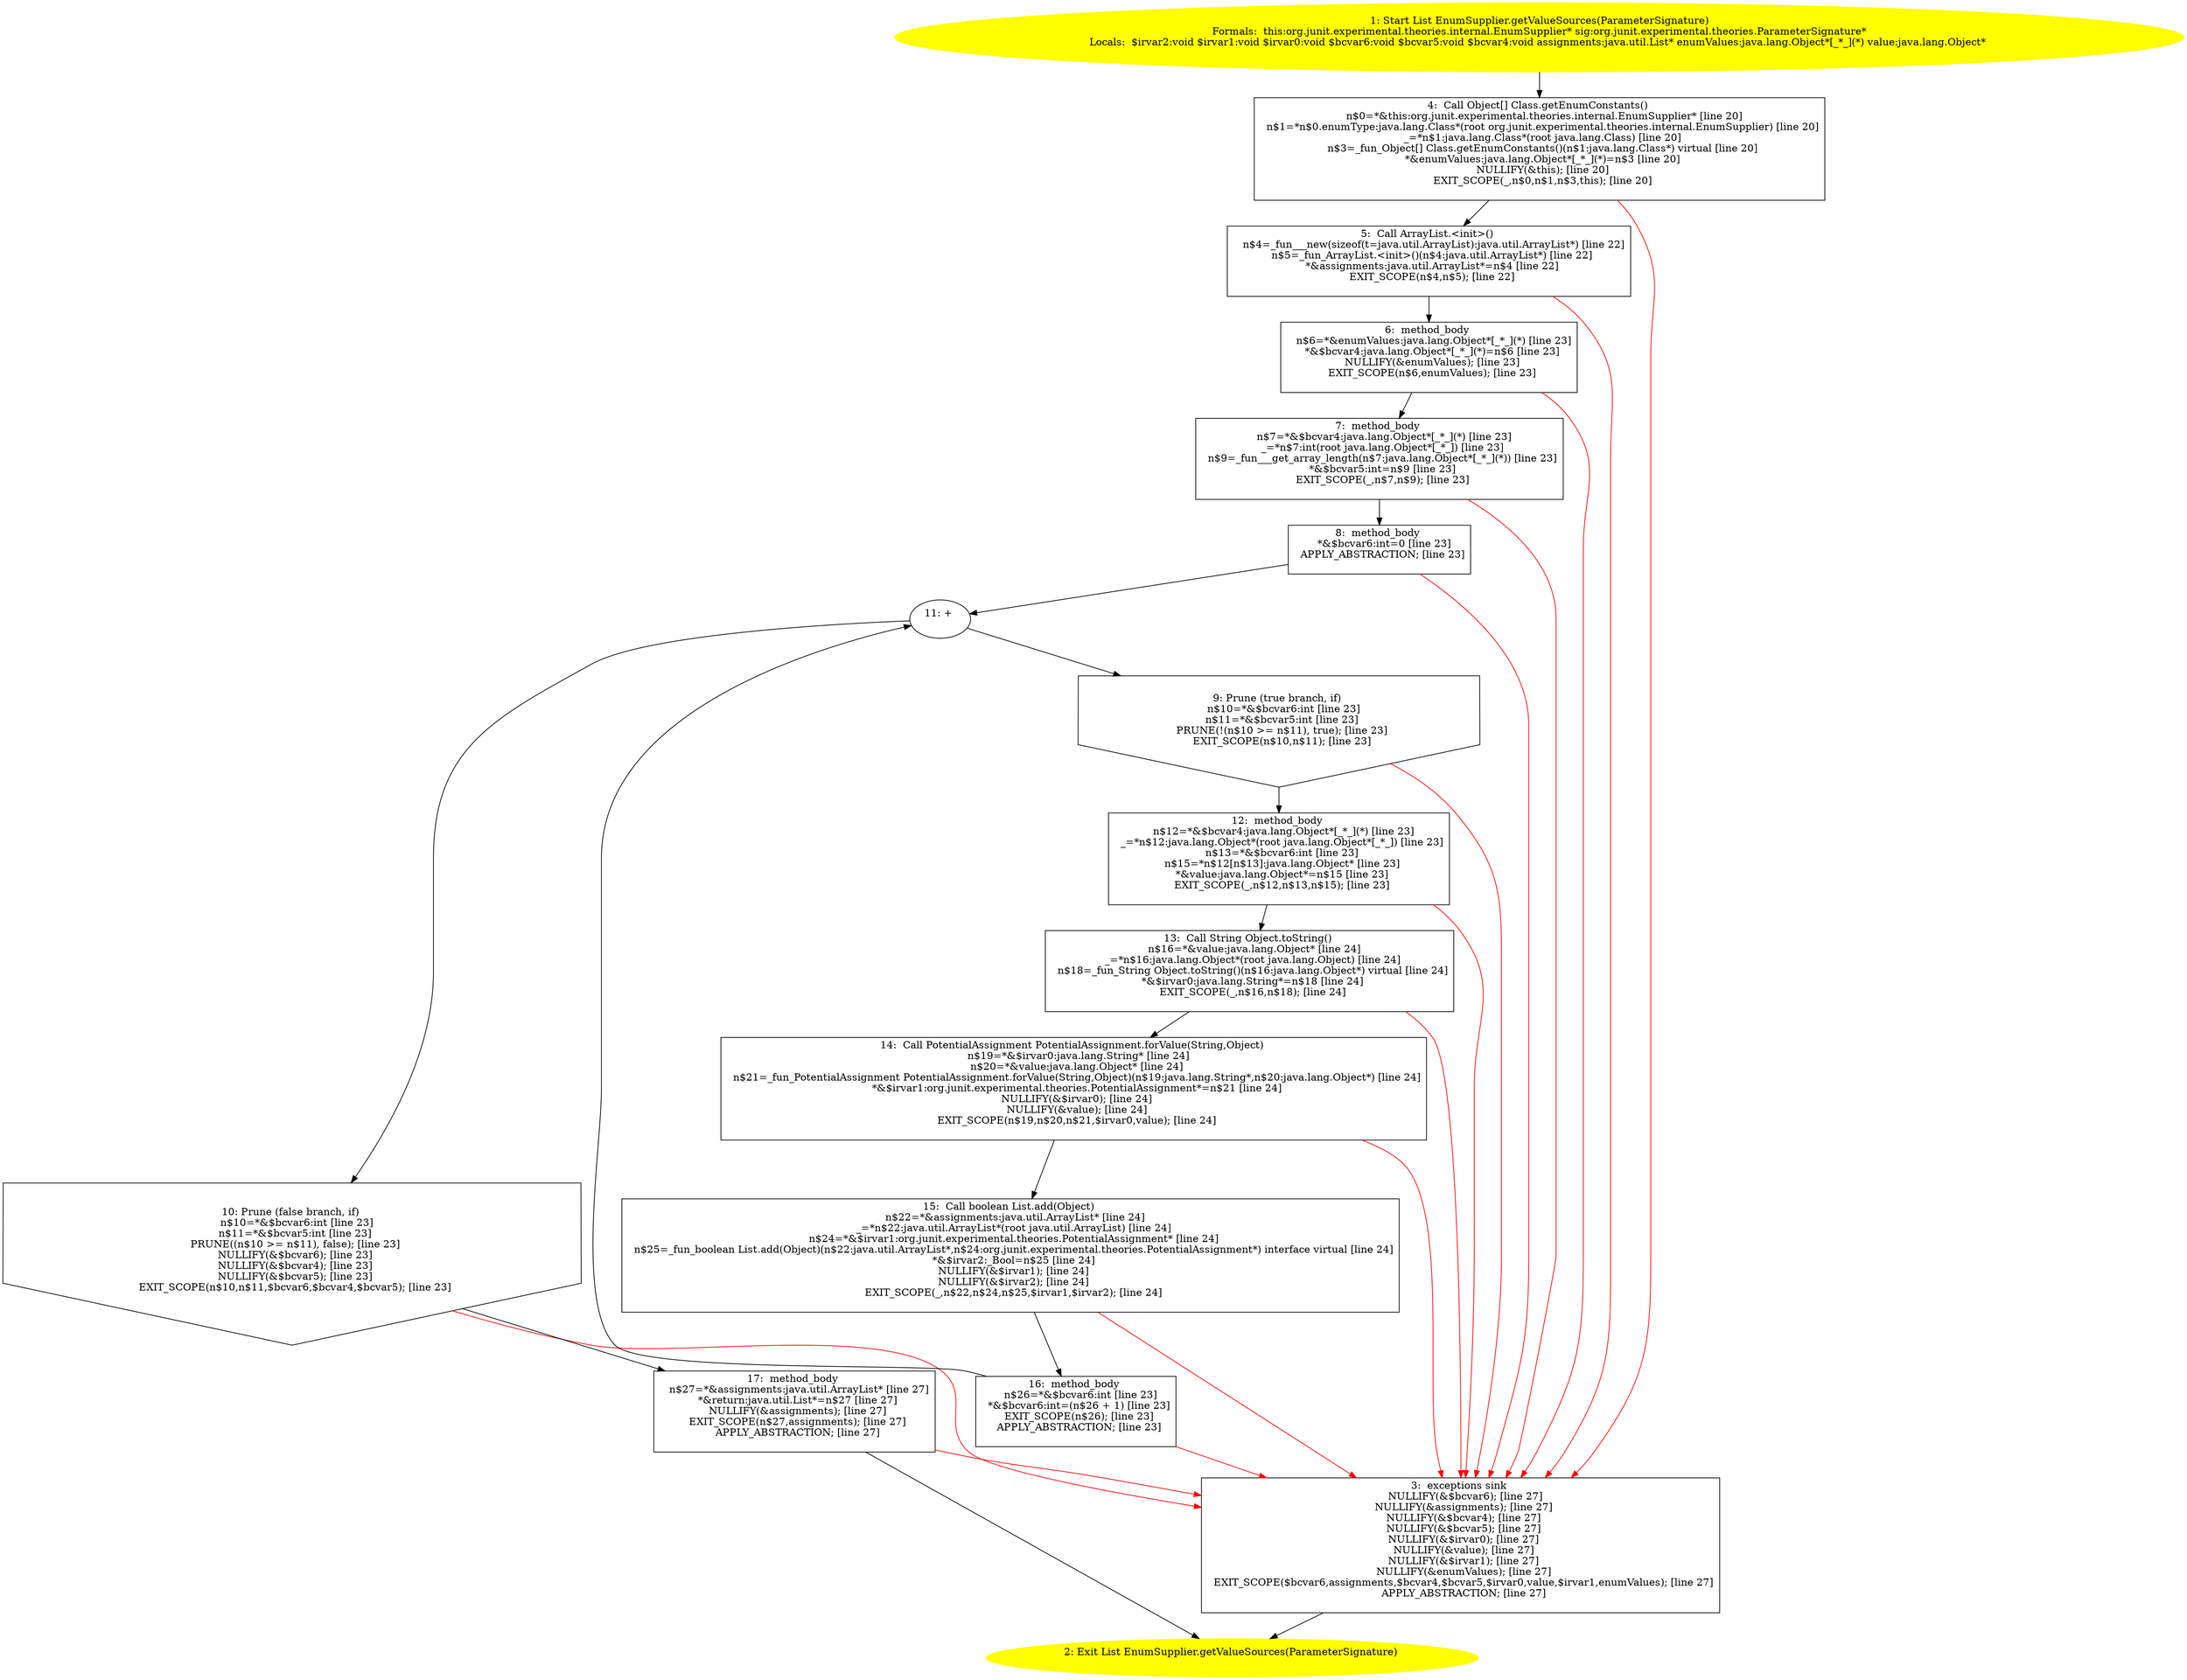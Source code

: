 /* @generated */
digraph cfg {
"org.junit.experimental.theories.internal.EnumSupplier.getValueSources(org.junit.experimental.theorie.cb89e61a5e8e2e4a7ddb46b2da98e967_1" [label="1: Start List EnumSupplier.getValueSources(ParameterSignature)\nFormals:  this:org.junit.experimental.theories.internal.EnumSupplier* sig:org.junit.experimental.theories.ParameterSignature*\nLocals:  $irvar2:void $irvar1:void $irvar0:void $bcvar6:void $bcvar5:void $bcvar4:void assignments:java.util.List* enumValues:java.lang.Object*[_*_](*) value:java.lang.Object* \n  " color=yellow style=filled]
	

	 "org.junit.experimental.theories.internal.EnumSupplier.getValueSources(org.junit.experimental.theorie.cb89e61a5e8e2e4a7ddb46b2da98e967_1" -> "org.junit.experimental.theories.internal.EnumSupplier.getValueSources(org.junit.experimental.theorie.cb89e61a5e8e2e4a7ddb46b2da98e967_4" ;
"org.junit.experimental.theories.internal.EnumSupplier.getValueSources(org.junit.experimental.theorie.cb89e61a5e8e2e4a7ddb46b2da98e967_2" [label="2: Exit List EnumSupplier.getValueSources(ParameterSignature) \n  " color=yellow style=filled]
	

"org.junit.experimental.theories.internal.EnumSupplier.getValueSources(org.junit.experimental.theorie.cb89e61a5e8e2e4a7ddb46b2da98e967_3" [label="3:  exceptions sink \n   NULLIFY(&$bcvar6); [line 27]\n  NULLIFY(&assignments); [line 27]\n  NULLIFY(&$bcvar4); [line 27]\n  NULLIFY(&$bcvar5); [line 27]\n  NULLIFY(&$irvar0); [line 27]\n  NULLIFY(&value); [line 27]\n  NULLIFY(&$irvar1); [line 27]\n  NULLIFY(&enumValues); [line 27]\n  EXIT_SCOPE($bcvar6,assignments,$bcvar4,$bcvar5,$irvar0,value,$irvar1,enumValues); [line 27]\n  APPLY_ABSTRACTION; [line 27]\n " shape="box"]
	

	 "org.junit.experimental.theories.internal.EnumSupplier.getValueSources(org.junit.experimental.theorie.cb89e61a5e8e2e4a7ddb46b2da98e967_3" -> "org.junit.experimental.theories.internal.EnumSupplier.getValueSources(org.junit.experimental.theorie.cb89e61a5e8e2e4a7ddb46b2da98e967_2" ;
"org.junit.experimental.theories.internal.EnumSupplier.getValueSources(org.junit.experimental.theorie.cb89e61a5e8e2e4a7ddb46b2da98e967_4" [label="4:  Call Object[] Class.getEnumConstants() \n   n$0=*&this:org.junit.experimental.theories.internal.EnumSupplier* [line 20]\n  n$1=*n$0.enumType:java.lang.Class*(root org.junit.experimental.theories.internal.EnumSupplier) [line 20]\n  _=*n$1:java.lang.Class*(root java.lang.Class) [line 20]\n  n$3=_fun_Object[] Class.getEnumConstants()(n$1:java.lang.Class*) virtual [line 20]\n  *&enumValues:java.lang.Object*[_*_](*)=n$3 [line 20]\n  NULLIFY(&this); [line 20]\n  EXIT_SCOPE(_,n$0,n$1,n$3,this); [line 20]\n " shape="box"]
	

	 "org.junit.experimental.theories.internal.EnumSupplier.getValueSources(org.junit.experimental.theorie.cb89e61a5e8e2e4a7ddb46b2da98e967_4" -> "org.junit.experimental.theories.internal.EnumSupplier.getValueSources(org.junit.experimental.theorie.cb89e61a5e8e2e4a7ddb46b2da98e967_5" ;
	 "org.junit.experimental.theories.internal.EnumSupplier.getValueSources(org.junit.experimental.theorie.cb89e61a5e8e2e4a7ddb46b2da98e967_4" -> "org.junit.experimental.theories.internal.EnumSupplier.getValueSources(org.junit.experimental.theorie.cb89e61a5e8e2e4a7ddb46b2da98e967_3" [color="red" ];
"org.junit.experimental.theories.internal.EnumSupplier.getValueSources(org.junit.experimental.theorie.cb89e61a5e8e2e4a7ddb46b2da98e967_5" [label="5:  Call ArrayList.<init>() \n   n$4=_fun___new(sizeof(t=java.util.ArrayList):java.util.ArrayList*) [line 22]\n  n$5=_fun_ArrayList.<init>()(n$4:java.util.ArrayList*) [line 22]\n  *&assignments:java.util.ArrayList*=n$4 [line 22]\n  EXIT_SCOPE(n$4,n$5); [line 22]\n " shape="box"]
	

	 "org.junit.experimental.theories.internal.EnumSupplier.getValueSources(org.junit.experimental.theorie.cb89e61a5e8e2e4a7ddb46b2da98e967_5" -> "org.junit.experimental.theories.internal.EnumSupplier.getValueSources(org.junit.experimental.theorie.cb89e61a5e8e2e4a7ddb46b2da98e967_6" ;
	 "org.junit.experimental.theories.internal.EnumSupplier.getValueSources(org.junit.experimental.theorie.cb89e61a5e8e2e4a7ddb46b2da98e967_5" -> "org.junit.experimental.theories.internal.EnumSupplier.getValueSources(org.junit.experimental.theorie.cb89e61a5e8e2e4a7ddb46b2da98e967_3" [color="red" ];
"org.junit.experimental.theories.internal.EnumSupplier.getValueSources(org.junit.experimental.theorie.cb89e61a5e8e2e4a7ddb46b2da98e967_6" [label="6:  method_body \n   n$6=*&enumValues:java.lang.Object*[_*_](*) [line 23]\n  *&$bcvar4:java.lang.Object*[_*_](*)=n$6 [line 23]\n  NULLIFY(&enumValues); [line 23]\n  EXIT_SCOPE(n$6,enumValues); [line 23]\n " shape="box"]
	

	 "org.junit.experimental.theories.internal.EnumSupplier.getValueSources(org.junit.experimental.theorie.cb89e61a5e8e2e4a7ddb46b2da98e967_6" -> "org.junit.experimental.theories.internal.EnumSupplier.getValueSources(org.junit.experimental.theorie.cb89e61a5e8e2e4a7ddb46b2da98e967_7" ;
	 "org.junit.experimental.theories.internal.EnumSupplier.getValueSources(org.junit.experimental.theorie.cb89e61a5e8e2e4a7ddb46b2da98e967_6" -> "org.junit.experimental.theories.internal.EnumSupplier.getValueSources(org.junit.experimental.theorie.cb89e61a5e8e2e4a7ddb46b2da98e967_3" [color="red" ];
"org.junit.experimental.theories.internal.EnumSupplier.getValueSources(org.junit.experimental.theorie.cb89e61a5e8e2e4a7ddb46b2da98e967_7" [label="7:  method_body \n   n$7=*&$bcvar4:java.lang.Object*[_*_](*) [line 23]\n  _=*n$7:int(root java.lang.Object*[_*_]) [line 23]\n  n$9=_fun___get_array_length(n$7:java.lang.Object*[_*_](*)) [line 23]\n  *&$bcvar5:int=n$9 [line 23]\n  EXIT_SCOPE(_,n$7,n$9); [line 23]\n " shape="box"]
	

	 "org.junit.experimental.theories.internal.EnumSupplier.getValueSources(org.junit.experimental.theorie.cb89e61a5e8e2e4a7ddb46b2da98e967_7" -> "org.junit.experimental.theories.internal.EnumSupplier.getValueSources(org.junit.experimental.theorie.cb89e61a5e8e2e4a7ddb46b2da98e967_8" ;
	 "org.junit.experimental.theories.internal.EnumSupplier.getValueSources(org.junit.experimental.theorie.cb89e61a5e8e2e4a7ddb46b2da98e967_7" -> "org.junit.experimental.theories.internal.EnumSupplier.getValueSources(org.junit.experimental.theorie.cb89e61a5e8e2e4a7ddb46b2da98e967_3" [color="red" ];
"org.junit.experimental.theories.internal.EnumSupplier.getValueSources(org.junit.experimental.theorie.cb89e61a5e8e2e4a7ddb46b2da98e967_8" [label="8:  method_body \n   *&$bcvar6:int=0 [line 23]\n  APPLY_ABSTRACTION; [line 23]\n " shape="box"]
	

	 "org.junit.experimental.theories.internal.EnumSupplier.getValueSources(org.junit.experimental.theorie.cb89e61a5e8e2e4a7ddb46b2da98e967_8" -> "org.junit.experimental.theories.internal.EnumSupplier.getValueSources(org.junit.experimental.theorie.cb89e61a5e8e2e4a7ddb46b2da98e967_11" ;
	 "org.junit.experimental.theories.internal.EnumSupplier.getValueSources(org.junit.experimental.theorie.cb89e61a5e8e2e4a7ddb46b2da98e967_8" -> "org.junit.experimental.theories.internal.EnumSupplier.getValueSources(org.junit.experimental.theorie.cb89e61a5e8e2e4a7ddb46b2da98e967_3" [color="red" ];
"org.junit.experimental.theories.internal.EnumSupplier.getValueSources(org.junit.experimental.theorie.cb89e61a5e8e2e4a7ddb46b2da98e967_9" [label="9: Prune (true branch, if) \n   n$10=*&$bcvar6:int [line 23]\n  n$11=*&$bcvar5:int [line 23]\n  PRUNE(!(n$10 >= n$11), true); [line 23]\n  EXIT_SCOPE(n$10,n$11); [line 23]\n " shape="invhouse"]
	

	 "org.junit.experimental.theories.internal.EnumSupplier.getValueSources(org.junit.experimental.theorie.cb89e61a5e8e2e4a7ddb46b2da98e967_9" -> "org.junit.experimental.theories.internal.EnumSupplier.getValueSources(org.junit.experimental.theorie.cb89e61a5e8e2e4a7ddb46b2da98e967_12" ;
	 "org.junit.experimental.theories.internal.EnumSupplier.getValueSources(org.junit.experimental.theorie.cb89e61a5e8e2e4a7ddb46b2da98e967_9" -> "org.junit.experimental.theories.internal.EnumSupplier.getValueSources(org.junit.experimental.theorie.cb89e61a5e8e2e4a7ddb46b2da98e967_3" [color="red" ];
"org.junit.experimental.theories.internal.EnumSupplier.getValueSources(org.junit.experimental.theorie.cb89e61a5e8e2e4a7ddb46b2da98e967_10" [label="10: Prune (false branch, if) \n   n$10=*&$bcvar6:int [line 23]\n  n$11=*&$bcvar5:int [line 23]\n  PRUNE((n$10 >= n$11), false); [line 23]\n  NULLIFY(&$bcvar6); [line 23]\n  NULLIFY(&$bcvar4); [line 23]\n  NULLIFY(&$bcvar5); [line 23]\n  EXIT_SCOPE(n$10,n$11,$bcvar6,$bcvar4,$bcvar5); [line 23]\n " shape="invhouse"]
	

	 "org.junit.experimental.theories.internal.EnumSupplier.getValueSources(org.junit.experimental.theorie.cb89e61a5e8e2e4a7ddb46b2da98e967_10" -> "org.junit.experimental.theories.internal.EnumSupplier.getValueSources(org.junit.experimental.theorie.cb89e61a5e8e2e4a7ddb46b2da98e967_17" ;
	 "org.junit.experimental.theories.internal.EnumSupplier.getValueSources(org.junit.experimental.theorie.cb89e61a5e8e2e4a7ddb46b2da98e967_10" -> "org.junit.experimental.theories.internal.EnumSupplier.getValueSources(org.junit.experimental.theorie.cb89e61a5e8e2e4a7ddb46b2da98e967_3" [color="red" ];
"org.junit.experimental.theories.internal.EnumSupplier.getValueSources(org.junit.experimental.theorie.cb89e61a5e8e2e4a7ddb46b2da98e967_11" [label="11: + \n  " ]
	

	 "org.junit.experimental.theories.internal.EnumSupplier.getValueSources(org.junit.experimental.theorie.cb89e61a5e8e2e4a7ddb46b2da98e967_11" -> "org.junit.experimental.theories.internal.EnumSupplier.getValueSources(org.junit.experimental.theorie.cb89e61a5e8e2e4a7ddb46b2da98e967_9" ;
	 "org.junit.experimental.theories.internal.EnumSupplier.getValueSources(org.junit.experimental.theorie.cb89e61a5e8e2e4a7ddb46b2da98e967_11" -> "org.junit.experimental.theories.internal.EnumSupplier.getValueSources(org.junit.experimental.theorie.cb89e61a5e8e2e4a7ddb46b2da98e967_10" ;
"org.junit.experimental.theories.internal.EnumSupplier.getValueSources(org.junit.experimental.theorie.cb89e61a5e8e2e4a7ddb46b2da98e967_12" [label="12:  method_body \n   n$12=*&$bcvar4:java.lang.Object*[_*_](*) [line 23]\n  _=*n$12:java.lang.Object*(root java.lang.Object*[_*_]) [line 23]\n  n$13=*&$bcvar6:int [line 23]\n  n$15=*n$12[n$13]:java.lang.Object* [line 23]\n  *&value:java.lang.Object*=n$15 [line 23]\n  EXIT_SCOPE(_,n$12,n$13,n$15); [line 23]\n " shape="box"]
	

	 "org.junit.experimental.theories.internal.EnumSupplier.getValueSources(org.junit.experimental.theorie.cb89e61a5e8e2e4a7ddb46b2da98e967_12" -> "org.junit.experimental.theories.internal.EnumSupplier.getValueSources(org.junit.experimental.theorie.cb89e61a5e8e2e4a7ddb46b2da98e967_13" ;
	 "org.junit.experimental.theories.internal.EnumSupplier.getValueSources(org.junit.experimental.theorie.cb89e61a5e8e2e4a7ddb46b2da98e967_12" -> "org.junit.experimental.theories.internal.EnumSupplier.getValueSources(org.junit.experimental.theorie.cb89e61a5e8e2e4a7ddb46b2da98e967_3" [color="red" ];
"org.junit.experimental.theories.internal.EnumSupplier.getValueSources(org.junit.experimental.theorie.cb89e61a5e8e2e4a7ddb46b2da98e967_13" [label="13:  Call String Object.toString() \n   n$16=*&value:java.lang.Object* [line 24]\n  _=*n$16:java.lang.Object*(root java.lang.Object) [line 24]\n  n$18=_fun_String Object.toString()(n$16:java.lang.Object*) virtual [line 24]\n  *&$irvar0:java.lang.String*=n$18 [line 24]\n  EXIT_SCOPE(_,n$16,n$18); [line 24]\n " shape="box"]
	

	 "org.junit.experimental.theories.internal.EnumSupplier.getValueSources(org.junit.experimental.theorie.cb89e61a5e8e2e4a7ddb46b2da98e967_13" -> "org.junit.experimental.theories.internal.EnumSupplier.getValueSources(org.junit.experimental.theorie.cb89e61a5e8e2e4a7ddb46b2da98e967_14" ;
	 "org.junit.experimental.theories.internal.EnumSupplier.getValueSources(org.junit.experimental.theorie.cb89e61a5e8e2e4a7ddb46b2da98e967_13" -> "org.junit.experimental.theories.internal.EnumSupplier.getValueSources(org.junit.experimental.theorie.cb89e61a5e8e2e4a7ddb46b2da98e967_3" [color="red" ];
"org.junit.experimental.theories.internal.EnumSupplier.getValueSources(org.junit.experimental.theorie.cb89e61a5e8e2e4a7ddb46b2da98e967_14" [label="14:  Call PotentialAssignment PotentialAssignment.forValue(String,Object) \n   n$19=*&$irvar0:java.lang.String* [line 24]\n  n$20=*&value:java.lang.Object* [line 24]\n  n$21=_fun_PotentialAssignment PotentialAssignment.forValue(String,Object)(n$19:java.lang.String*,n$20:java.lang.Object*) [line 24]\n  *&$irvar1:org.junit.experimental.theories.PotentialAssignment*=n$21 [line 24]\n  NULLIFY(&$irvar0); [line 24]\n  NULLIFY(&value); [line 24]\n  EXIT_SCOPE(n$19,n$20,n$21,$irvar0,value); [line 24]\n " shape="box"]
	

	 "org.junit.experimental.theories.internal.EnumSupplier.getValueSources(org.junit.experimental.theorie.cb89e61a5e8e2e4a7ddb46b2da98e967_14" -> "org.junit.experimental.theories.internal.EnumSupplier.getValueSources(org.junit.experimental.theorie.cb89e61a5e8e2e4a7ddb46b2da98e967_15" ;
	 "org.junit.experimental.theories.internal.EnumSupplier.getValueSources(org.junit.experimental.theorie.cb89e61a5e8e2e4a7ddb46b2da98e967_14" -> "org.junit.experimental.theories.internal.EnumSupplier.getValueSources(org.junit.experimental.theorie.cb89e61a5e8e2e4a7ddb46b2da98e967_3" [color="red" ];
"org.junit.experimental.theories.internal.EnumSupplier.getValueSources(org.junit.experimental.theorie.cb89e61a5e8e2e4a7ddb46b2da98e967_15" [label="15:  Call boolean List.add(Object) \n   n$22=*&assignments:java.util.ArrayList* [line 24]\n  _=*n$22:java.util.ArrayList*(root java.util.ArrayList) [line 24]\n  n$24=*&$irvar1:org.junit.experimental.theories.PotentialAssignment* [line 24]\n  n$25=_fun_boolean List.add(Object)(n$22:java.util.ArrayList*,n$24:org.junit.experimental.theories.PotentialAssignment*) interface virtual [line 24]\n  *&$irvar2:_Bool=n$25 [line 24]\n  NULLIFY(&$irvar1); [line 24]\n  NULLIFY(&$irvar2); [line 24]\n  EXIT_SCOPE(_,n$22,n$24,n$25,$irvar1,$irvar2); [line 24]\n " shape="box"]
	

	 "org.junit.experimental.theories.internal.EnumSupplier.getValueSources(org.junit.experimental.theorie.cb89e61a5e8e2e4a7ddb46b2da98e967_15" -> "org.junit.experimental.theories.internal.EnumSupplier.getValueSources(org.junit.experimental.theorie.cb89e61a5e8e2e4a7ddb46b2da98e967_16" ;
	 "org.junit.experimental.theories.internal.EnumSupplier.getValueSources(org.junit.experimental.theorie.cb89e61a5e8e2e4a7ddb46b2da98e967_15" -> "org.junit.experimental.theories.internal.EnumSupplier.getValueSources(org.junit.experimental.theorie.cb89e61a5e8e2e4a7ddb46b2da98e967_3" [color="red" ];
"org.junit.experimental.theories.internal.EnumSupplier.getValueSources(org.junit.experimental.theorie.cb89e61a5e8e2e4a7ddb46b2da98e967_16" [label="16:  method_body \n   n$26=*&$bcvar6:int [line 23]\n  *&$bcvar6:int=(n$26 + 1) [line 23]\n  EXIT_SCOPE(n$26); [line 23]\n  APPLY_ABSTRACTION; [line 23]\n " shape="box"]
	

	 "org.junit.experimental.theories.internal.EnumSupplier.getValueSources(org.junit.experimental.theorie.cb89e61a5e8e2e4a7ddb46b2da98e967_16" -> "org.junit.experimental.theories.internal.EnumSupplier.getValueSources(org.junit.experimental.theorie.cb89e61a5e8e2e4a7ddb46b2da98e967_11" ;
	 "org.junit.experimental.theories.internal.EnumSupplier.getValueSources(org.junit.experimental.theorie.cb89e61a5e8e2e4a7ddb46b2da98e967_16" -> "org.junit.experimental.theories.internal.EnumSupplier.getValueSources(org.junit.experimental.theorie.cb89e61a5e8e2e4a7ddb46b2da98e967_3" [color="red" ];
"org.junit.experimental.theories.internal.EnumSupplier.getValueSources(org.junit.experimental.theorie.cb89e61a5e8e2e4a7ddb46b2da98e967_17" [label="17:  method_body \n   n$27=*&assignments:java.util.ArrayList* [line 27]\n  *&return:java.util.List*=n$27 [line 27]\n  NULLIFY(&assignments); [line 27]\n  EXIT_SCOPE(n$27,assignments); [line 27]\n  APPLY_ABSTRACTION; [line 27]\n " shape="box"]
	

	 "org.junit.experimental.theories.internal.EnumSupplier.getValueSources(org.junit.experimental.theorie.cb89e61a5e8e2e4a7ddb46b2da98e967_17" -> "org.junit.experimental.theories.internal.EnumSupplier.getValueSources(org.junit.experimental.theorie.cb89e61a5e8e2e4a7ddb46b2da98e967_2" ;
	 "org.junit.experimental.theories.internal.EnumSupplier.getValueSources(org.junit.experimental.theorie.cb89e61a5e8e2e4a7ddb46b2da98e967_17" -> "org.junit.experimental.theories.internal.EnumSupplier.getValueSources(org.junit.experimental.theorie.cb89e61a5e8e2e4a7ddb46b2da98e967_3" [color="red" ];
}

